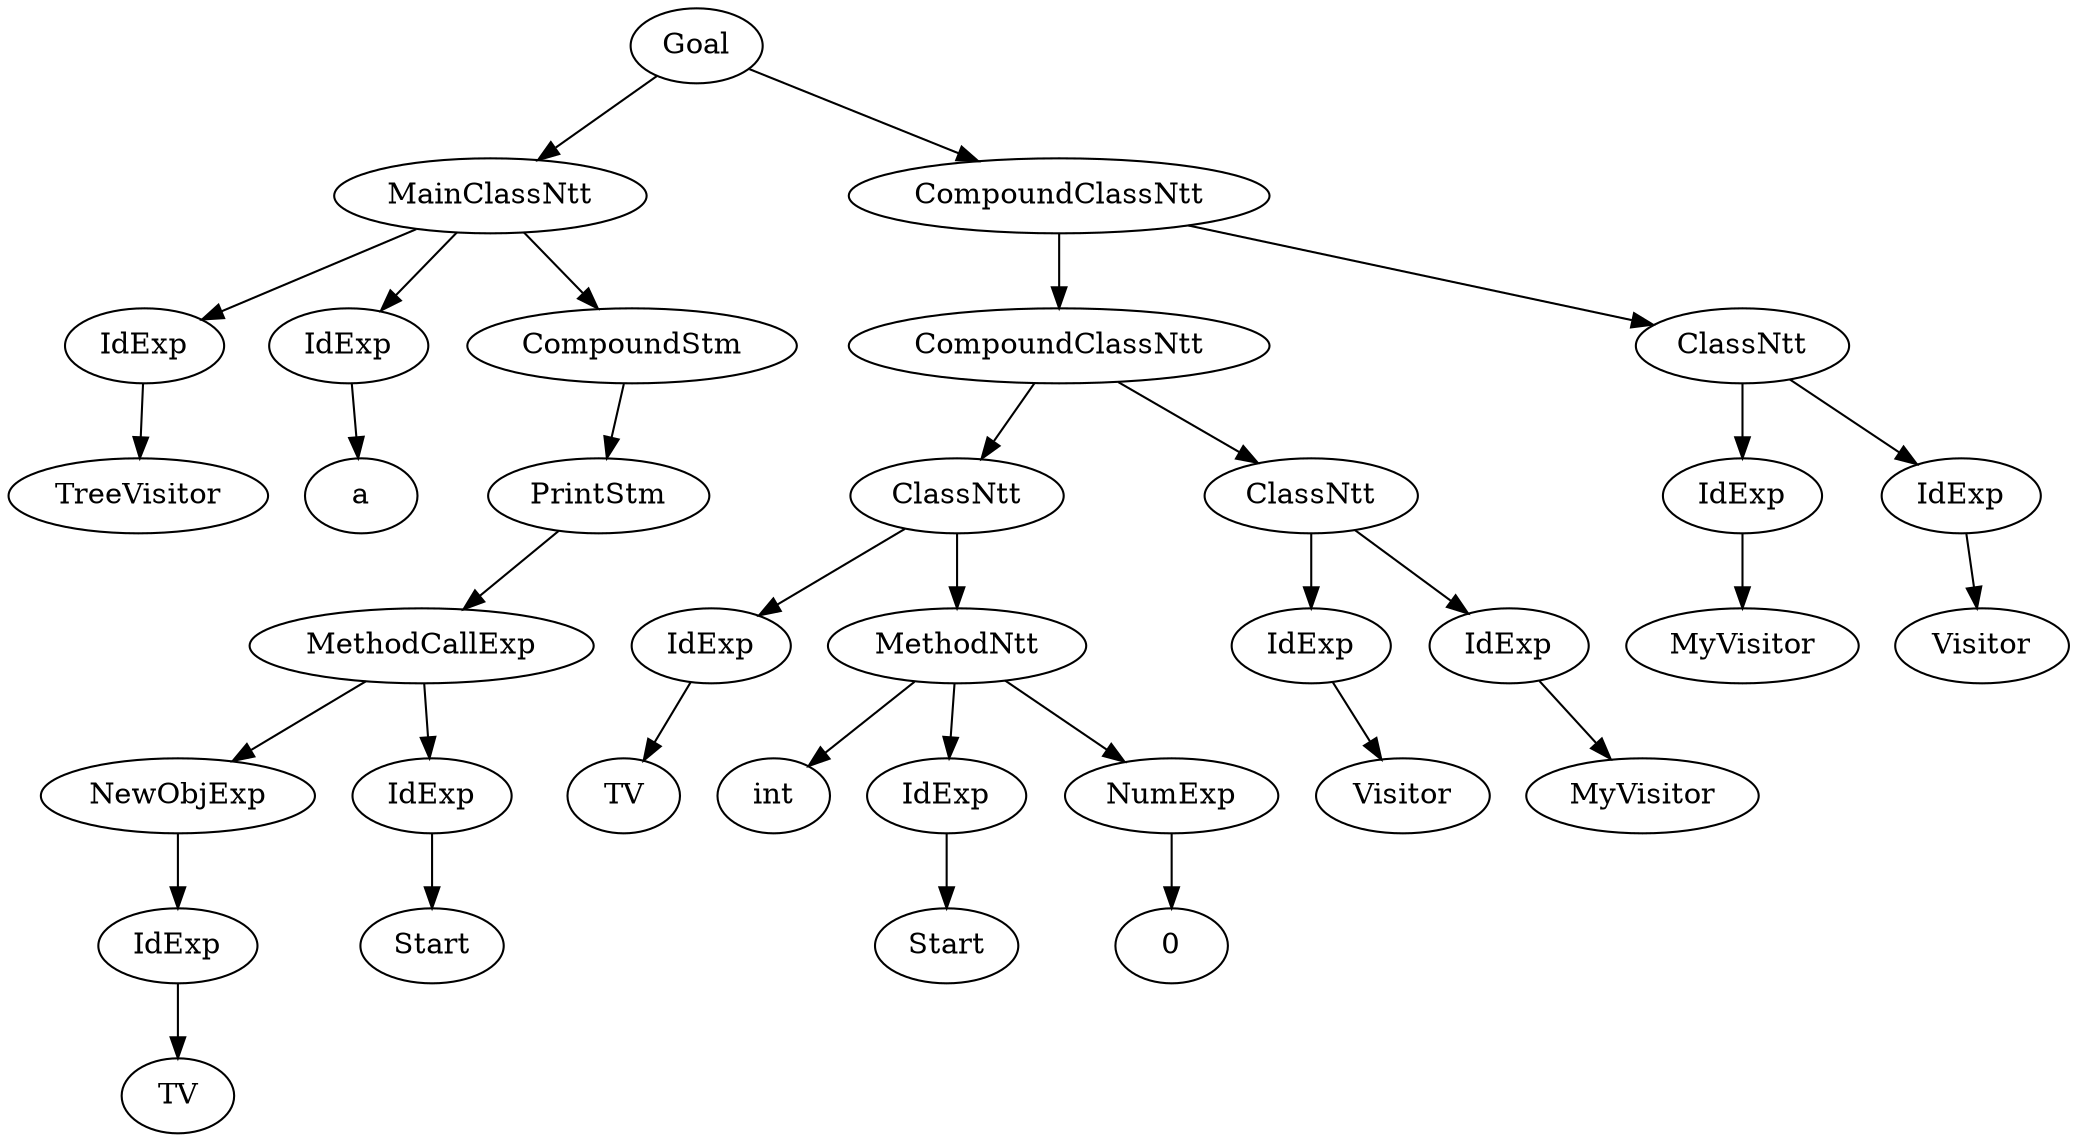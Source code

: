 digraph my_graph {
-1255143056;
-1255143056[label = "Goal"];
-1255143056->-1255142624;
-1255142624[label = "MainClassNtt"];
-1255142624->-1259335792
-1259335792[label = "IdExp"];
-1259335792->-1259335776;
-1259335776[label = "TreeVisitor"];
-1255142624->-1259335856
-1259335856[label = "IdExp"];
-1259335856->-1259335840;
-1259335840[label = "a"];
-1255142624->-1255142576;
-1255142576[label = "CompoundStm"];
-1255142576->-1257240656;
-1257240656[label = "PrintStm"];
-1257240656->-1255142528
-1255142528[label = "MethodCallExp"];
-1255142528->-1255142480
-1255142480[label = "NewObjExp"];
-1255142480->-1259335920
-1259335920[label = "IdExp"];
-1259335920->-1259335904;
-1259335904[label = "TV"];
-1255142528->-1259335984
-1259335984[label = "IdExp"];
-1259335984->-1259335968;
-1259335968[label = "Start"];
-1255143056->-1255143008;
-1255143008[label = "CompoundClassNtt"];
-1255143008->-1255142912;
-1255142912[label = "CompoundClassNtt"];
-1255142912->-1255142768;
-1255142768[label = "ClassNtt"];
-1255142768->-1259336048
-1259336048[label = "IdExp"];
-1259336048->-1259336032;
-1259336032[label = "TV"];
-1255142768->-1259336176;
-1259336176[label = "MethodNtt"];
-1259336176->-1257240688;
-1257240688[label = "int" ];
-1259336176->-1259336112
-1259336112[label = "IdExp"];
-1259336112->-1259336096;
-1259336096[label = "Start"];
-1259336176->-1255142672
-1255142672[label = "NumExp"];
-1255142672->-1255142656;
-1255142656[label = "0"];
-1255142912->-1255142864;
-1255142864[label = "ClassNtt"];
-1255142864->-1259336240
-1259336240[label = "IdExp"];
-1259336240->-1259336224;
-1259336224[label = "Visitor"];
-1255142864->-1259336304
-1259336304[label = "IdExp"];
-1259336304->-1259336288;
-1259336288[label = "MyVisitor"];
-1255143008->-1255142960;
-1255142960[label = "ClassNtt"];
-1255142960->-1259336368
-1259336368[label = "IdExp"];
-1259336368->-1259336352;
-1259336352[label = "MyVisitor"];
-1255142960->-1259336432
-1259336432[label = "IdExp"];
-1259336432->-1259336416;
-1259336416[label = "Visitor"];

}